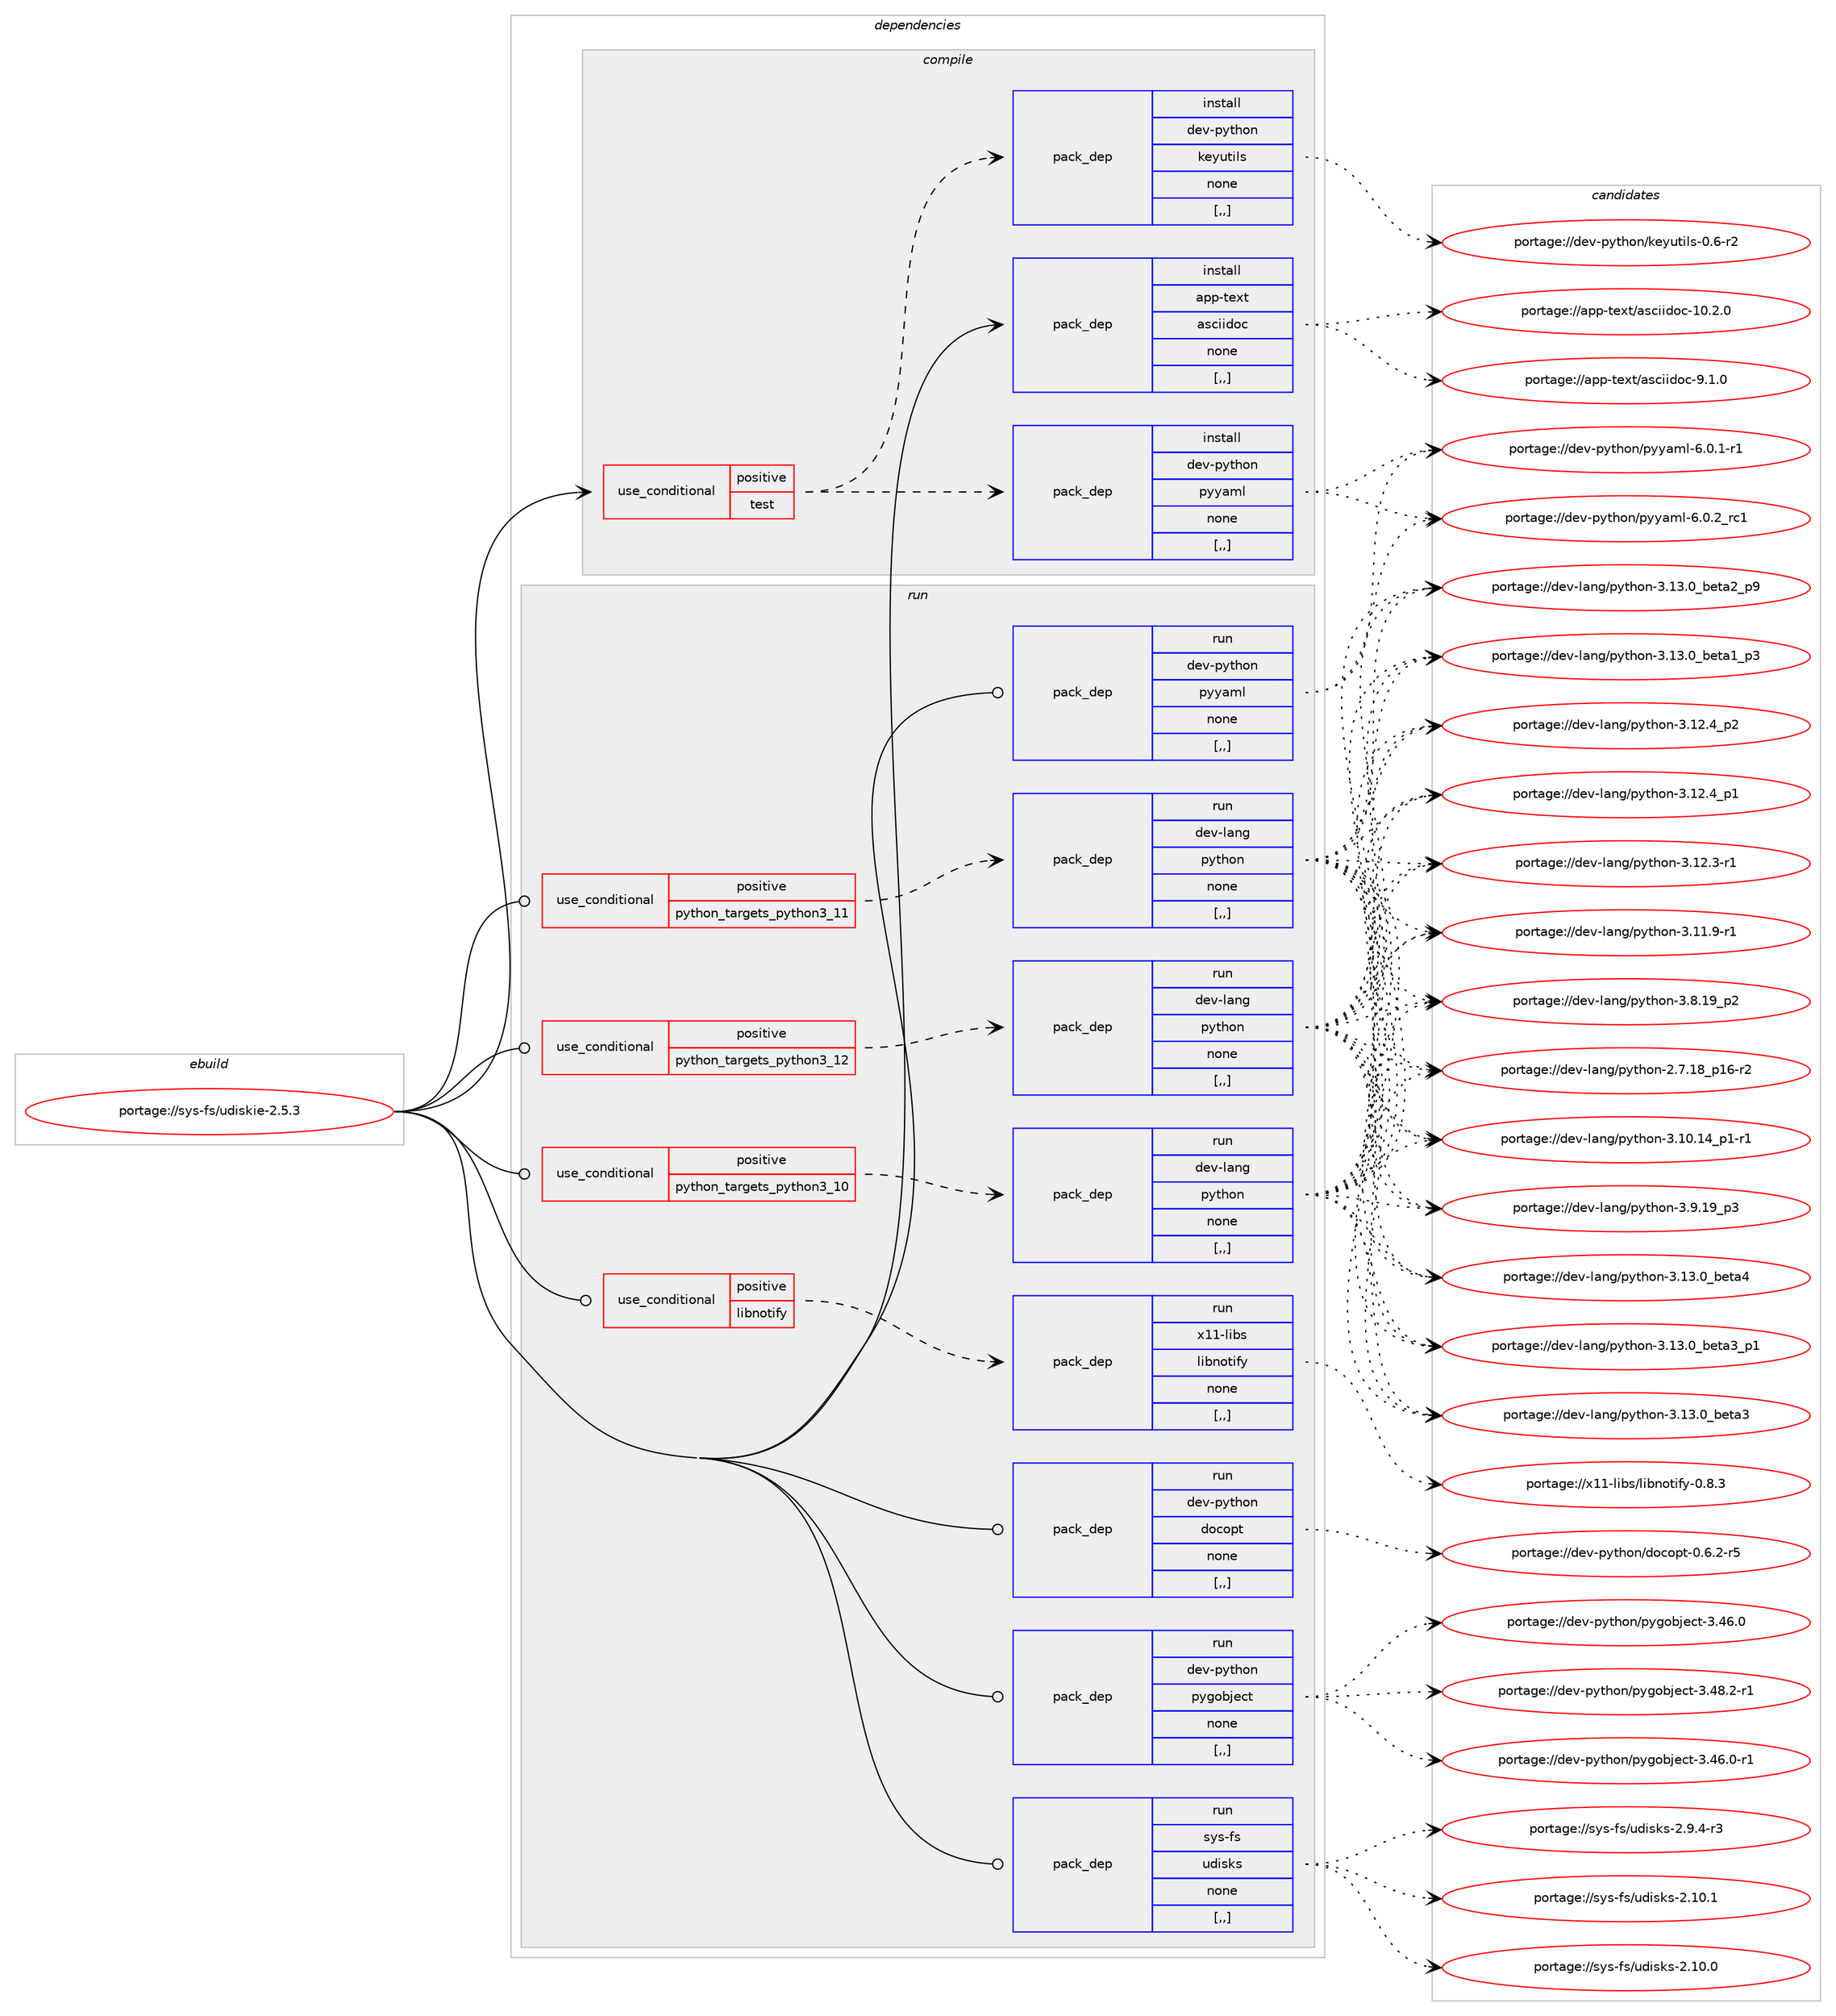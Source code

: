 digraph prolog {

# *************
# Graph options
# *************

newrank=true;
concentrate=true;
compound=true;
graph [rankdir=LR,fontname=Helvetica,fontsize=10,ranksep=1.5];#, ranksep=2.5, nodesep=0.2];
edge  [arrowhead=vee];
node  [fontname=Helvetica,fontsize=10];

# **********
# The ebuild
# **********

subgraph cluster_leftcol {
color=gray;
label=<<i>ebuild</i>>;
id [label="portage://sys-fs/udiskie-2.5.3", color=red, width=4, href="../sys-fs/udiskie-2.5.3.svg"];
}

# ****************
# The dependencies
# ****************

subgraph cluster_midcol {
color=gray;
label=<<i>dependencies</i>>;
subgraph cluster_compile {
fillcolor="#eeeeee";
style=filled;
label=<<i>compile</i>>;
subgraph cond116474 {
dependency437241 [label=<<TABLE BORDER="0" CELLBORDER="1" CELLSPACING="0" CELLPADDING="4"><TR><TD ROWSPAN="3" CELLPADDING="10">use_conditional</TD></TR><TR><TD>positive</TD></TR><TR><TD>test</TD></TR></TABLE>>, shape=none, color=red];
subgraph pack317798 {
dependency437242 [label=<<TABLE BORDER="0" CELLBORDER="1" CELLSPACING="0" CELLPADDING="4" WIDTH="220"><TR><TD ROWSPAN="6" CELLPADDING="30">pack_dep</TD></TR><TR><TD WIDTH="110">install</TD></TR><TR><TD>dev-python</TD></TR><TR><TD>keyutils</TD></TR><TR><TD>none</TD></TR><TR><TD>[,,]</TD></TR></TABLE>>, shape=none, color=blue];
}
dependency437241:e -> dependency437242:w [weight=20,style="dashed",arrowhead="vee"];
subgraph pack317799 {
dependency437243 [label=<<TABLE BORDER="0" CELLBORDER="1" CELLSPACING="0" CELLPADDING="4" WIDTH="220"><TR><TD ROWSPAN="6" CELLPADDING="30">pack_dep</TD></TR><TR><TD WIDTH="110">install</TD></TR><TR><TD>dev-python</TD></TR><TR><TD>pyyaml</TD></TR><TR><TD>none</TD></TR><TR><TD>[,,]</TD></TR></TABLE>>, shape=none, color=blue];
}
dependency437241:e -> dependency437243:w [weight=20,style="dashed",arrowhead="vee"];
}
id:e -> dependency437241:w [weight=20,style="solid",arrowhead="vee"];
subgraph pack317800 {
dependency437244 [label=<<TABLE BORDER="0" CELLBORDER="1" CELLSPACING="0" CELLPADDING="4" WIDTH="220"><TR><TD ROWSPAN="6" CELLPADDING="30">pack_dep</TD></TR><TR><TD WIDTH="110">install</TD></TR><TR><TD>app-text</TD></TR><TR><TD>asciidoc</TD></TR><TR><TD>none</TD></TR><TR><TD>[,,]</TD></TR></TABLE>>, shape=none, color=blue];
}
id:e -> dependency437244:w [weight=20,style="solid",arrowhead="vee"];
}
subgraph cluster_compileandrun {
fillcolor="#eeeeee";
style=filled;
label=<<i>compile and run</i>>;
}
subgraph cluster_run {
fillcolor="#eeeeee";
style=filled;
label=<<i>run</i>>;
subgraph cond116475 {
dependency437245 [label=<<TABLE BORDER="0" CELLBORDER="1" CELLSPACING="0" CELLPADDING="4"><TR><TD ROWSPAN="3" CELLPADDING="10">use_conditional</TD></TR><TR><TD>positive</TD></TR><TR><TD>libnotify</TD></TR></TABLE>>, shape=none, color=red];
subgraph pack317801 {
dependency437246 [label=<<TABLE BORDER="0" CELLBORDER="1" CELLSPACING="0" CELLPADDING="4" WIDTH="220"><TR><TD ROWSPAN="6" CELLPADDING="30">pack_dep</TD></TR><TR><TD WIDTH="110">run</TD></TR><TR><TD>x11-libs</TD></TR><TR><TD>libnotify</TD></TR><TR><TD>none</TD></TR><TR><TD>[,,]</TD></TR></TABLE>>, shape=none, color=blue];
}
dependency437245:e -> dependency437246:w [weight=20,style="dashed",arrowhead="vee"];
}
id:e -> dependency437245:w [weight=20,style="solid",arrowhead="odot"];
subgraph cond116476 {
dependency437247 [label=<<TABLE BORDER="0" CELLBORDER="1" CELLSPACING="0" CELLPADDING="4"><TR><TD ROWSPAN="3" CELLPADDING="10">use_conditional</TD></TR><TR><TD>positive</TD></TR><TR><TD>python_targets_python3_10</TD></TR></TABLE>>, shape=none, color=red];
subgraph pack317802 {
dependency437248 [label=<<TABLE BORDER="0" CELLBORDER="1" CELLSPACING="0" CELLPADDING="4" WIDTH="220"><TR><TD ROWSPAN="6" CELLPADDING="30">pack_dep</TD></TR><TR><TD WIDTH="110">run</TD></TR><TR><TD>dev-lang</TD></TR><TR><TD>python</TD></TR><TR><TD>none</TD></TR><TR><TD>[,,]</TD></TR></TABLE>>, shape=none, color=blue];
}
dependency437247:e -> dependency437248:w [weight=20,style="dashed",arrowhead="vee"];
}
id:e -> dependency437247:w [weight=20,style="solid",arrowhead="odot"];
subgraph cond116477 {
dependency437249 [label=<<TABLE BORDER="0" CELLBORDER="1" CELLSPACING="0" CELLPADDING="4"><TR><TD ROWSPAN="3" CELLPADDING="10">use_conditional</TD></TR><TR><TD>positive</TD></TR><TR><TD>python_targets_python3_11</TD></TR></TABLE>>, shape=none, color=red];
subgraph pack317803 {
dependency437250 [label=<<TABLE BORDER="0" CELLBORDER="1" CELLSPACING="0" CELLPADDING="4" WIDTH="220"><TR><TD ROWSPAN="6" CELLPADDING="30">pack_dep</TD></TR><TR><TD WIDTH="110">run</TD></TR><TR><TD>dev-lang</TD></TR><TR><TD>python</TD></TR><TR><TD>none</TD></TR><TR><TD>[,,]</TD></TR></TABLE>>, shape=none, color=blue];
}
dependency437249:e -> dependency437250:w [weight=20,style="dashed",arrowhead="vee"];
}
id:e -> dependency437249:w [weight=20,style="solid",arrowhead="odot"];
subgraph cond116478 {
dependency437251 [label=<<TABLE BORDER="0" CELLBORDER="1" CELLSPACING="0" CELLPADDING="4"><TR><TD ROWSPAN="3" CELLPADDING="10">use_conditional</TD></TR><TR><TD>positive</TD></TR><TR><TD>python_targets_python3_12</TD></TR></TABLE>>, shape=none, color=red];
subgraph pack317804 {
dependency437252 [label=<<TABLE BORDER="0" CELLBORDER="1" CELLSPACING="0" CELLPADDING="4" WIDTH="220"><TR><TD ROWSPAN="6" CELLPADDING="30">pack_dep</TD></TR><TR><TD WIDTH="110">run</TD></TR><TR><TD>dev-lang</TD></TR><TR><TD>python</TD></TR><TR><TD>none</TD></TR><TR><TD>[,,]</TD></TR></TABLE>>, shape=none, color=blue];
}
dependency437251:e -> dependency437252:w [weight=20,style="dashed",arrowhead="vee"];
}
id:e -> dependency437251:w [weight=20,style="solid",arrowhead="odot"];
subgraph pack317805 {
dependency437253 [label=<<TABLE BORDER="0" CELLBORDER="1" CELLSPACING="0" CELLPADDING="4" WIDTH="220"><TR><TD ROWSPAN="6" CELLPADDING="30">pack_dep</TD></TR><TR><TD WIDTH="110">run</TD></TR><TR><TD>dev-python</TD></TR><TR><TD>docopt</TD></TR><TR><TD>none</TD></TR><TR><TD>[,,]</TD></TR></TABLE>>, shape=none, color=blue];
}
id:e -> dependency437253:w [weight=20,style="solid",arrowhead="odot"];
subgraph pack317806 {
dependency437254 [label=<<TABLE BORDER="0" CELLBORDER="1" CELLSPACING="0" CELLPADDING="4" WIDTH="220"><TR><TD ROWSPAN="6" CELLPADDING="30">pack_dep</TD></TR><TR><TD WIDTH="110">run</TD></TR><TR><TD>dev-python</TD></TR><TR><TD>pygobject</TD></TR><TR><TD>none</TD></TR><TR><TD>[,,]</TD></TR></TABLE>>, shape=none, color=blue];
}
id:e -> dependency437254:w [weight=20,style="solid",arrowhead="odot"];
subgraph pack317807 {
dependency437255 [label=<<TABLE BORDER="0" CELLBORDER="1" CELLSPACING="0" CELLPADDING="4" WIDTH="220"><TR><TD ROWSPAN="6" CELLPADDING="30">pack_dep</TD></TR><TR><TD WIDTH="110">run</TD></TR><TR><TD>dev-python</TD></TR><TR><TD>pyyaml</TD></TR><TR><TD>none</TD></TR><TR><TD>[,,]</TD></TR></TABLE>>, shape=none, color=blue];
}
id:e -> dependency437255:w [weight=20,style="solid",arrowhead="odot"];
subgraph pack317808 {
dependency437256 [label=<<TABLE BORDER="0" CELLBORDER="1" CELLSPACING="0" CELLPADDING="4" WIDTH="220"><TR><TD ROWSPAN="6" CELLPADDING="30">pack_dep</TD></TR><TR><TD WIDTH="110">run</TD></TR><TR><TD>sys-fs</TD></TR><TR><TD>udisks</TD></TR><TR><TD>none</TD></TR><TR><TD>[,,]</TD></TR></TABLE>>, shape=none, color=blue];
}
id:e -> dependency437256:w [weight=20,style="solid",arrowhead="odot"];
}
}

# **************
# The candidates
# **************

subgraph cluster_choices {
rank=same;
color=gray;
label=<<i>candidates</i>>;

subgraph choice317798 {
color=black;
nodesep=1;
choice1001011184511212111610411111047107101121117116105108115454846544511450 [label="portage://dev-python/keyutils-0.6-r2", color=red, width=4,href="../dev-python/keyutils-0.6-r2.svg"];
dependency437242:e -> choice1001011184511212111610411111047107101121117116105108115454846544511450:w [style=dotted,weight="100"];
}
subgraph choice317799 {
color=black;
nodesep=1;
choice100101118451121211161041111104711212112197109108455446484650951149949 [label="portage://dev-python/pyyaml-6.0.2_rc1", color=red, width=4,href="../dev-python/pyyaml-6.0.2_rc1.svg"];
choice1001011184511212111610411111047112121121971091084554464846494511449 [label="portage://dev-python/pyyaml-6.0.1-r1", color=red, width=4,href="../dev-python/pyyaml-6.0.1-r1.svg"];
dependency437243:e -> choice100101118451121211161041111104711212112197109108455446484650951149949:w [style=dotted,weight="100"];
dependency437243:e -> choice1001011184511212111610411111047112121121971091084554464846494511449:w [style=dotted,weight="100"];
}
subgraph choice317800 {
color=black;
nodesep=1;
choice97112112451161011201164797115991051051001119945494846504648 [label="portage://app-text/asciidoc-10.2.0", color=red, width=4,href="../app-text/asciidoc-10.2.0.svg"];
choice971121124511610112011647971159910510510011199455746494648 [label="portage://app-text/asciidoc-9.1.0", color=red, width=4,href="../app-text/asciidoc-9.1.0.svg"];
dependency437244:e -> choice97112112451161011201164797115991051051001119945494846504648:w [style=dotted,weight="100"];
dependency437244:e -> choice971121124511610112011647971159910510510011199455746494648:w [style=dotted,weight="100"];
}
subgraph choice317801 {
color=black;
nodesep=1;
choice120494945108105981154710810598110111116105102121454846564651 [label="portage://x11-libs/libnotify-0.8.3", color=red, width=4,href="../x11-libs/libnotify-0.8.3.svg"];
dependency437246:e -> choice120494945108105981154710810598110111116105102121454846564651:w [style=dotted,weight="100"];
}
subgraph choice317802 {
color=black;
nodesep=1;
choice1001011184510897110103471121211161041111104551464951464895981011169752 [label="portage://dev-lang/python-3.13.0_beta4", color=red, width=4,href="../dev-lang/python-3.13.0_beta4.svg"];
choice10010111845108971101034711212111610411111045514649514648959810111697519511249 [label="portage://dev-lang/python-3.13.0_beta3_p1", color=red, width=4,href="../dev-lang/python-3.13.0_beta3_p1.svg"];
choice1001011184510897110103471121211161041111104551464951464895981011169751 [label="portage://dev-lang/python-3.13.0_beta3", color=red, width=4,href="../dev-lang/python-3.13.0_beta3.svg"];
choice10010111845108971101034711212111610411111045514649514648959810111697509511257 [label="portage://dev-lang/python-3.13.0_beta2_p9", color=red, width=4,href="../dev-lang/python-3.13.0_beta2_p9.svg"];
choice10010111845108971101034711212111610411111045514649514648959810111697499511251 [label="portage://dev-lang/python-3.13.0_beta1_p3", color=red, width=4,href="../dev-lang/python-3.13.0_beta1_p3.svg"];
choice100101118451089711010347112121116104111110455146495046529511250 [label="portage://dev-lang/python-3.12.4_p2", color=red, width=4,href="../dev-lang/python-3.12.4_p2.svg"];
choice100101118451089711010347112121116104111110455146495046529511249 [label="portage://dev-lang/python-3.12.4_p1", color=red, width=4,href="../dev-lang/python-3.12.4_p1.svg"];
choice100101118451089711010347112121116104111110455146495046514511449 [label="portage://dev-lang/python-3.12.3-r1", color=red, width=4,href="../dev-lang/python-3.12.3-r1.svg"];
choice100101118451089711010347112121116104111110455146494946574511449 [label="portage://dev-lang/python-3.11.9-r1", color=red, width=4,href="../dev-lang/python-3.11.9-r1.svg"];
choice100101118451089711010347112121116104111110455146494846495295112494511449 [label="portage://dev-lang/python-3.10.14_p1-r1", color=red, width=4,href="../dev-lang/python-3.10.14_p1-r1.svg"];
choice100101118451089711010347112121116104111110455146574649579511251 [label="portage://dev-lang/python-3.9.19_p3", color=red, width=4,href="../dev-lang/python-3.9.19_p3.svg"];
choice100101118451089711010347112121116104111110455146564649579511250 [label="portage://dev-lang/python-3.8.19_p2", color=red, width=4,href="../dev-lang/python-3.8.19_p2.svg"];
choice100101118451089711010347112121116104111110455046554649569511249544511450 [label="portage://dev-lang/python-2.7.18_p16-r2", color=red, width=4,href="../dev-lang/python-2.7.18_p16-r2.svg"];
dependency437248:e -> choice1001011184510897110103471121211161041111104551464951464895981011169752:w [style=dotted,weight="100"];
dependency437248:e -> choice10010111845108971101034711212111610411111045514649514648959810111697519511249:w [style=dotted,weight="100"];
dependency437248:e -> choice1001011184510897110103471121211161041111104551464951464895981011169751:w [style=dotted,weight="100"];
dependency437248:e -> choice10010111845108971101034711212111610411111045514649514648959810111697509511257:w [style=dotted,weight="100"];
dependency437248:e -> choice10010111845108971101034711212111610411111045514649514648959810111697499511251:w [style=dotted,weight="100"];
dependency437248:e -> choice100101118451089711010347112121116104111110455146495046529511250:w [style=dotted,weight="100"];
dependency437248:e -> choice100101118451089711010347112121116104111110455146495046529511249:w [style=dotted,weight="100"];
dependency437248:e -> choice100101118451089711010347112121116104111110455146495046514511449:w [style=dotted,weight="100"];
dependency437248:e -> choice100101118451089711010347112121116104111110455146494946574511449:w [style=dotted,weight="100"];
dependency437248:e -> choice100101118451089711010347112121116104111110455146494846495295112494511449:w [style=dotted,weight="100"];
dependency437248:e -> choice100101118451089711010347112121116104111110455146574649579511251:w [style=dotted,weight="100"];
dependency437248:e -> choice100101118451089711010347112121116104111110455146564649579511250:w [style=dotted,weight="100"];
dependency437248:e -> choice100101118451089711010347112121116104111110455046554649569511249544511450:w [style=dotted,weight="100"];
}
subgraph choice317803 {
color=black;
nodesep=1;
choice1001011184510897110103471121211161041111104551464951464895981011169752 [label="portage://dev-lang/python-3.13.0_beta4", color=red, width=4,href="../dev-lang/python-3.13.0_beta4.svg"];
choice10010111845108971101034711212111610411111045514649514648959810111697519511249 [label="portage://dev-lang/python-3.13.0_beta3_p1", color=red, width=4,href="../dev-lang/python-3.13.0_beta3_p1.svg"];
choice1001011184510897110103471121211161041111104551464951464895981011169751 [label="portage://dev-lang/python-3.13.0_beta3", color=red, width=4,href="../dev-lang/python-3.13.0_beta3.svg"];
choice10010111845108971101034711212111610411111045514649514648959810111697509511257 [label="portage://dev-lang/python-3.13.0_beta2_p9", color=red, width=4,href="../dev-lang/python-3.13.0_beta2_p9.svg"];
choice10010111845108971101034711212111610411111045514649514648959810111697499511251 [label="portage://dev-lang/python-3.13.0_beta1_p3", color=red, width=4,href="../dev-lang/python-3.13.0_beta1_p3.svg"];
choice100101118451089711010347112121116104111110455146495046529511250 [label="portage://dev-lang/python-3.12.4_p2", color=red, width=4,href="../dev-lang/python-3.12.4_p2.svg"];
choice100101118451089711010347112121116104111110455146495046529511249 [label="portage://dev-lang/python-3.12.4_p1", color=red, width=4,href="../dev-lang/python-3.12.4_p1.svg"];
choice100101118451089711010347112121116104111110455146495046514511449 [label="portage://dev-lang/python-3.12.3-r1", color=red, width=4,href="../dev-lang/python-3.12.3-r1.svg"];
choice100101118451089711010347112121116104111110455146494946574511449 [label="portage://dev-lang/python-3.11.9-r1", color=red, width=4,href="../dev-lang/python-3.11.9-r1.svg"];
choice100101118451089711010347112121116104111110455146494846495295112494511449 [label="portage://dev-lang/python-3.10.14_p1-r1", color=red, width=4,href="../dev-lang/python-3.10.14_p1-r1.svg"];
choice100101118451089711010347112121116104111110455146574649579511251 [label="portage://dev-lang/python-3.9.19_p3", color=red, width=4,href="../dev-lang/python-3.9.19_p3.svg"];
choice100101118451089711010347112121116104111110455146564649579511250 [label="portage://dev-lang/python-3.8.19_p2", color=red, width=4,href="../dev-lang/python-3.8.19_p2.svg"];
choice100101118451089711010347112121116104111110455046554649569511249544511450 [label="portage://dev-lang/python-2.7.18_p16-r2", color=red, width=4,href="../dev-lang/python-2.7.18_p16-r2.svg"];
dependency437250:e -> choice1001011184510897110103471121211161041111104551464951464895981011169752:w [style=dotted,weight="100"];
dependency437250:e -> choice10010111845108971101034711212111610411111045514649514648959810111697519511249:w [style=dotted,weight="100"];
dependency437250:e -> choice1001011184510897110103471121211161041111104551464951464895981011169751:w [style=dotted,weight="100"];
dependency437250:e -> choice10010111845108971101034711212111610411111045514649514648959810111697509511257:w [style=dotted,weight="100"];
dependency437250:e -> choice10010111845108971101034711212111610411111045514649514648959810111697499511251:w [style=dotted,weight="100"];
dependency437250:e -> choice100101118451089711010347112121116104111110455146495046529511250:w [style=dotted,weight="100"];
dependency437250:e -> choice100101118451089711010347112121116104111110455146495046529511249:w [style=dotted,weight="100"];
dependency437250:e -> choice100101118451089711010347112121116104111110455146495046514511449:w [style=dotted,weight="100"];
dependency437250:e -> choice100101118451089711010347112121116104111110455146494946574511449:w [style=dotted,weight="100"];
dependency437250:e -> choice100101118451089711010347112121116104111110455146494846495295112494511449:w [style=dotted,weight="100"];
dependency437250:e -> choice100101118451089711010347112121116104111110455146574649579511251:w [style=dotted,weight="100"];
dependency437250:e -> choice100101118451089711010347112121116104111110455146564649579511250:w [style=dotted,weight="100"];
dependency437250:e -> choice100101118451089711010347112121116104111110455046554649569511249544511450:w [style=dotted,weight="100"];
}
subgraph choice317804 {
color=black;
nodesep=1;
choice1001011184510897110103471121211161041111104551464951464895981011169752 [label="portage://dev-lang/python-3.13.0_beta4", color=red, width=4,href="../dev-lang/python-3.13.0_beta4.svg"];
choice10010111845108971101034711212111610411111045514649514648959810111697519511249 [label="portage://dev-lang/python-3.13.0_beta3_p1", color=red, width=4,href="../dev-lang/python-3.13.0_beta3_p1.svg"];
choice1001011184510897110103471121211161041111104551464951464895981011169751 [label="portage://dev-lang/python-3.13.0_beta3", color=red, width=4,href="../dev-lang/python-3.13.0_beta3.svg"];
choice10010111845108971101034711212111610411111045514649514648959810111697509511257 [label="portage://dev-lang/python-3.13.0_beta2_p9", color=red, width=4,href="../dev-lang/python-3.13.0_beta2_p9.svg"];
choice10010111845108971101034711212111610411111045514649514648959810111697499511251 [label="portage://dev-lang/python-3.13.0_beta1_p3", color=red, width=4,href="../dev-lang/python-3.13.0_beta1_p3.svg"];
choice100101118451089711010347112121116104111110455146495046529511250 [label="portage://dev-lang/python-3.12.4_p2", color=red, width=4,href="../dev-lang/python-3.12.4_p2.svg"];
choice100101118451089711010347112121116104111110455146495046529511249 [label="portage://dev-lang/python-3.12.4_p1", color=red, width=4,href="../dev-lang/python-3.12.4_p1.svg"];
choice100101118451089711010347112121116104111110455146495046514511449 [label="portage://dev-lang/python-3.12.3-r1", color=red, width=4,href="../dev-lang/python-3.12.3-r1.svg"];
choice100101118451089711010347112121116104111110455146494946574511449 [label="portage://dev-lang/python-3.11.9-r1", color=red, width=4,href="../dev-lang/python-3.11.9-r1.svg"];
choice100101118451089711010347112121116104111110455146494846495295112494511449 [label="portage://dev-lang/python-3.10.14_p1-r1", color=red, width=4,href="../dev-lang/python-3.10.14_p1-r1.svg"];
choice100101118451089711010347112121116104111110455146574649579511251 [label="portage://dev-lang/python-3.9.19_p3", color=red, width=4,href="../dev-lang/python-3.9.19_p3.svg"];
choice100101118451089711010347112121116104111110455146564649579511250 [label="portage://dev-lang/python-3.8.19_p2", color=red, width=4,href="../dev-lang/python-3.8.19_p2.svg"];
choice100101118451089711010347112121116104111110455046554649569511249544511450 [label="portage://dev-lang/python-2.7.18_p16-r2", color=red, width=4,href="../dev-lang/python-2.7.18_p16-r2.svg"];
dependency437252:e -> choice1001011184510897110103471121211161041111104551464951464895981011169752:w [style=dotted,weight="100"];
dependency437252:e -> choice10010111845108971101034711212111610411111045514649514648959810111697519511249:w [style=dotted,weight="100"];
dependency437252:e -> choice1001011184510897110103471121211161041111104551464951464895981011169751:w [style=dotted,weight="100"];
dependency437252:e -> choice10010111845108971101034711212111610411111045514649514648959810111697509511257:w [style=dotted,weight="100"];
dependency437252:e -> choice10010111845108971101034711212111610411111045514649514648959810111697499511251:w [style=dotted,weight="100"];
dependency437252:e -> choice100101118451089711010347112121116104111110455146495046529511250:w [style=dotted,weight="100"];
dependency437252:e -> choice100101118451089711010347112121116104111110455146495046529511249:w [style=dotted,weight="100"];
dependency437252:e -> choice100101118451089711010347112121116104111110455146495046514511449:w [style=dotted,weight="100"];
dependency437252:e -> choice100101118451089711010347112121116104111110455146494946574511449:w [style=dotted,weight="100"];
dependency437252:e -> choice100101118451089711010347112121116104111110455146494846495295112494511449:w [style=dotted,weight="100"];
dependency437252:e -> choice100101118451089711010347112121116104111110455146574649579511251:w [style=dotted,weight="100"];
dependency437252:e -> choice100101118451089711010347112121116104111110455146564649579511250:w [style=dotted,weight="100"];
dependency437252:e -> choice100101118451089711010347112121116104111110455046554649569511249544511450:w [style=dotted,weight="100"];
}
subgraph choice317805 {
color=black;
nodesep=1;
choice1001011184511212111610411111047100111991111121164548465446504511453 [label="portage://dev-python/docopt-0.6.2-r5", color=red, width=4,href="../dev-python/docopt-0.6.2-r5.svg"];
dependency437253:e -> choice1001011184511212111610411111047100111991111121164548465446504511453:w [style=dotted,weight="100"];
}
subgraph choice317806 {
color=black;
nodesep=1;
choice10010111845112121116104111110471121211031119810610199116455146525646504511449 [label="portage://dev-python/pygobject-3.48.2-r1", color=red, width=4,href="../dev-python/pygobject-3.48.2-r1.svg"];
choice10010111845112121116104111110471121211031119810610199116455146525446484511449 [label="portage://dev-python/pygobject-3.46.0-r1", color=red, width=4,href="../dev-python/pygobject-3.46.0-r1.svg"];
choice1001011184511212111610411111047112121103111981061019911645514652544648 [label="portage://dev-python/pygobject-3.46.0", color=red, width=4,href="../dev-python/pygobject-3.46.0.svg"];
dependency437254:e -> choice10010111845112121116104111110471121211031119810610199116455146525646504511449:w [style=dotted,weight="100"];
dependency437254:e -> choice10010111845112121116104111110471121211031119810610199116455146525446484511449:w [style=dotted,weight="100"];
dependency437254:e -> choice1001011184511212111610411111047112121103111981061019911645514652544648:w [style=dotted,weight="100"];
}
subgraph choice317807 {
color=black;
nodesep=1;
choice100101118451121211161041111104711212112197109108455446484650951149949 [label="portage://dev-python/pyyaml-6.0.2_rc1", color=red, width=4,href="../dev-python/pyyaml-6.0.2_rc1.svg"];
choice1001011184511212111610411111047112121121971091084554464846494511449 [label="portage://dev-python/pyyaml-6.0.1-r1", color=red, width=4,href="../dev-python/pyyaml-6.0.1-r1.svg"];
dependency437255:e -> choice100101118451121211161041111104711212112197109108455446484650951149949:w [style=dotted,weight="100"];
dependency437255:e -> choice1001011184511212111610411111047112121121971091084554464846494511449:w [style=dotted,weight="100"];
}
subgraph choice317808 {
color=black;
nodesep=1;
choice115121115451021154711710010511510711545504649484649 [label="portage://sys-fs/udisks-2.10.1", color=red, width=4,href="../sys-fs/udisks-2.10.1.svg"];
choice115121115451021154711710010511510711545504649484648 [label="portage://sys-fs/udisks-2.10.0", color=red, width=4,href="../sys-fs/udisks-2.10.0.svg"];
choice11512111545102115471171001051151071154550465746524511451 [label="portage://sys-fs/udisks-2.9.4-r3", color=red, width=4,href="../sys-fs/udisks-2.9.4-r3.svg"];
dependency437256:e -> choice115121115451021154711710010511510711545504649484649:w [style=dotted,weight="100"];
dependency437256:e -> choice115121115451021154711710010511510711545504649484648:w [style=dotted,weight="100"];
dependency437256:e -> choice11512111545102115471171001051151071154550465746524511451:w [style=dotted,weight="100"];
}
}

}
